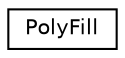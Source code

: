 digraph G
{
  edge [fontname="Helvetica",fontsize="10",labelfontname="Helvetica",labelfontsize="10"];
  node [fontname="Helvetica",fontsize="10",shape=record];
  rankdir=LR;
  Node1 [label="PolyFill",height=0.2,width=0.4,color="black", fillcolor="white", style="filled",URL="$de/da6/structPolyFill.html"];
}
